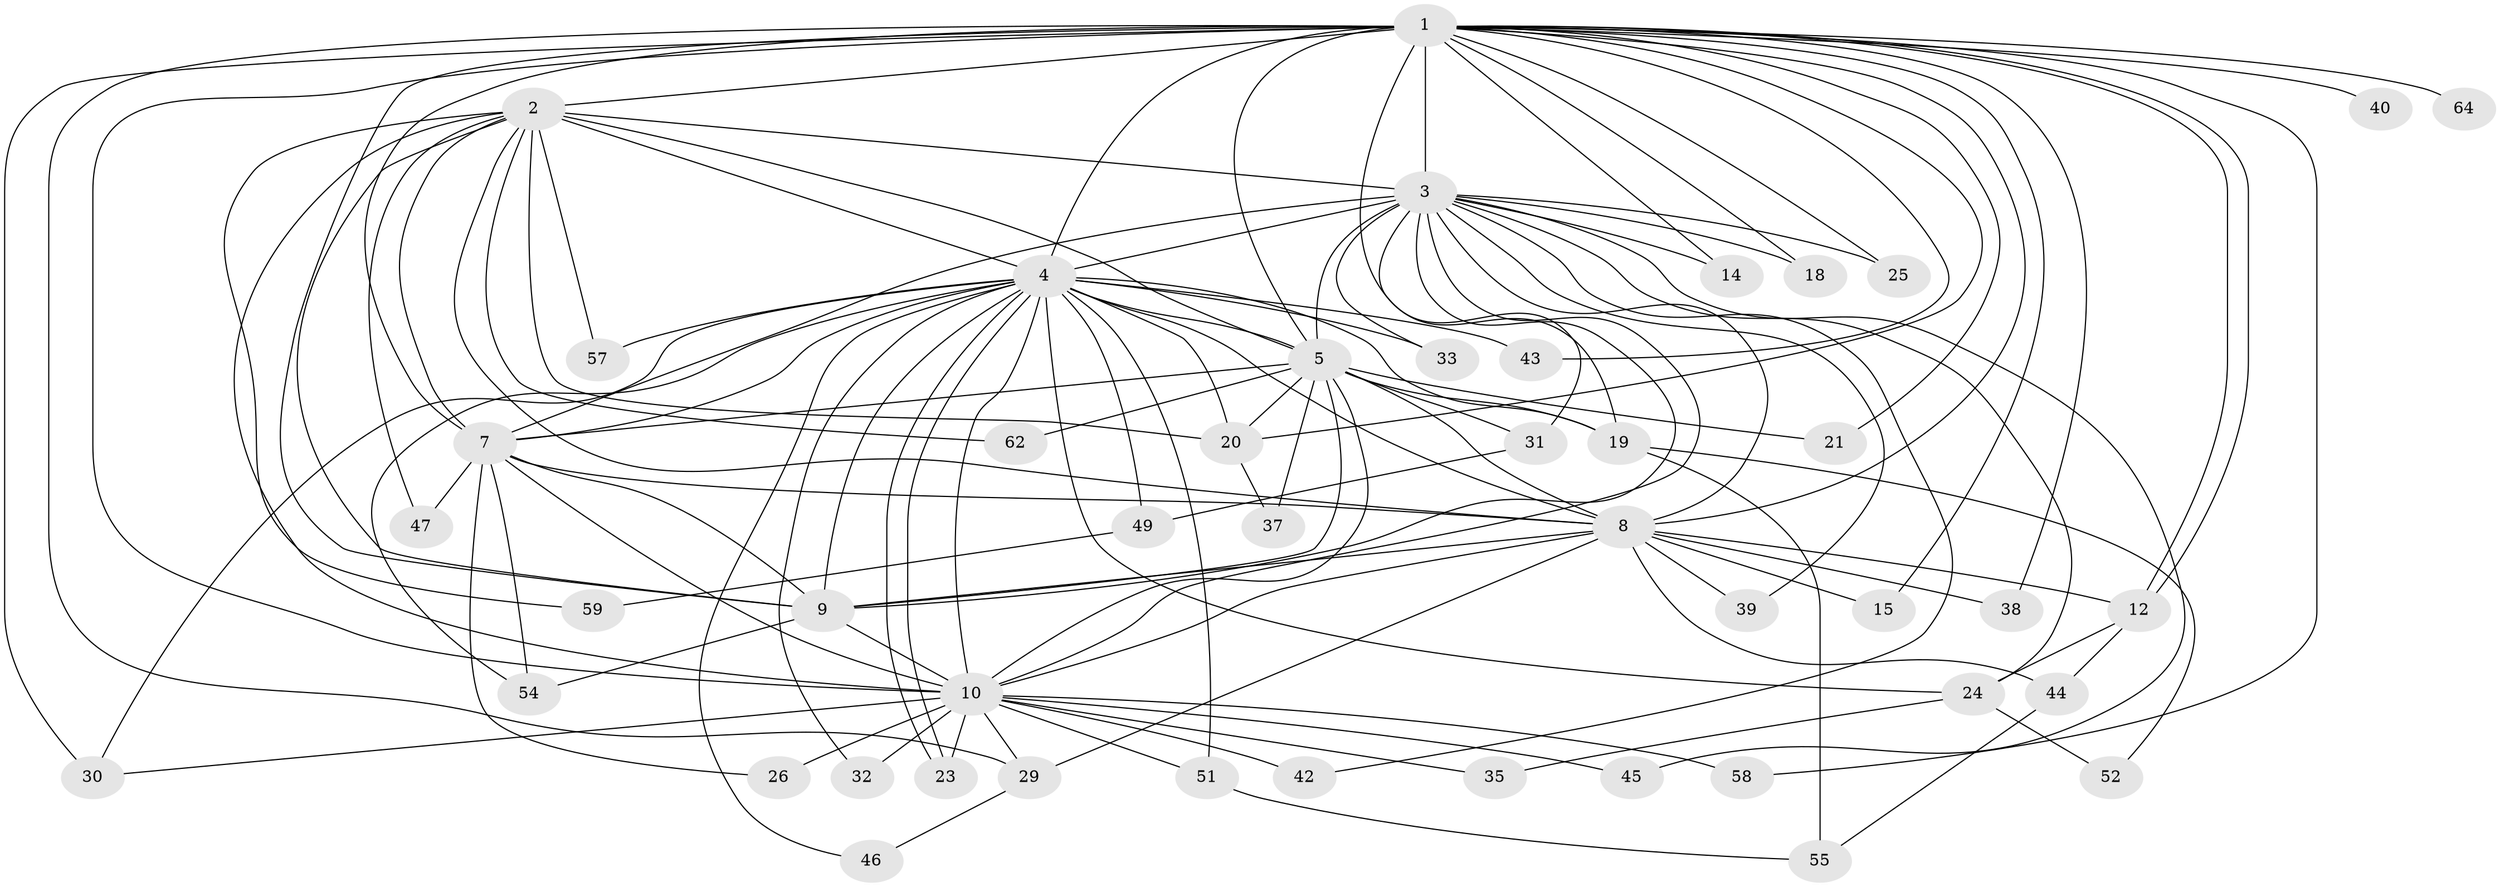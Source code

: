 // Generated by graph-tools (version 1.1) at 2025/51/02/27/25 19:51:47]
// undirected, 46 vertices, 118 edges
graph export_dot {
graph [start="1"]
  node [color=gray90,style=filled];
  1 [super="+6"];
  2 [super="+27"];
  3 [super="+16"];
  4 [super="+48"];
  5 [super="+61"];
  7 [super="+11"];
  8 [super="+13"];
  9;
  10 [super="+34"];
  12 [super="+17"];
  14;
  15 [super="+56"];
  18;
  19 [super="+28"];
  20 [super="+22"];
  21;
  23 [super="+53"];
  24 [super="+41"];
  25;
  26;
  29 [super="+50"];
  30 [super="+36"];
  31;
  32;
  33;
  35;
  37;
  38;
  39;
  40;
  42;
  43;
  44;
  45;
  46;
  47;
  49;
  51;
  52;
  54 [super="+60"];
  55 [super="+63"];
  57;
  58;
  59;
  62;
  64;
  1 -- 2 [weight=2];
  1 -- 3 [weight=2];
  1 -- 4 [weight=2];
  1 -- 5 [weight=2];
  1 -- 7 [weight=2];
  1 -- 8 [weight=2];
  1 -- 9 [weight=2];
  1 -- 10 [weight=3];
  1 -- 12;
  1 -- 12;
  1 -- 14;
  1 -- 15 [weight=2];
  1 -- 19;
  1 -- 20;
  1 -- 30;
  1 -- 38;
  1 -- 64;
  1 -- 18;
  1 -- 21;
  1 -- 25;
  1 -- 29;
  1 -- 40;
  1 -- 43;
  1 -- 58;
  2 -- 3 [weight=2];
  2 -- 4;
  2 -- 5;
  2 -- 7;
  2 -- 8;
  2 -- 9;
  2 -- 10;
  2 -- 20;
  2 -- 47;
  2 -- 57;
  2 -- 59;
  2 -- 62;
  3 -- 4 [weight=2];
  3 -- 5;
  3 -- 7;
  3 -- 8;
  3 -- 9;
  3 -- 10;
  3 -- 14;
  3 -- 18;
  3 -- 24;
  3 -- 25;
  3 -- 31;
  3 -- 33;
  3 -- 39;
  3 -- 42;
  3 -- 45;
  4 -- 5;
  4 -- 7;
  4 -- 8 [weight=2];
  4 -- 9;
  4 -- 10;
  4 -- 23;
  4 -- 23;
  4 -- 24;
  4 -- 32;
  4 -- 33;
  4 -- 43;
  4 -- 46;
  4 -- 51;
  4 -- 57;
  4 -- 49;
  4 -- 20;
  4 -- 54;
  4 -- 19;
  4 -- 30;
  5 -- 7;
  5 -- 8;
  5 -- 9;
  5 -- 10;
  5 -- 19;
  5 -- 21;
  5 -- 31;
  5 -- 37;
  5 -- 62;
  5 -- 20;
  7 -- 8;
  7 -- 9;
  7 -- 10;
  7 -- 26;
  7 -- 47;
  7 -- 54;
  8 -- 9;
  8 -- 10;
  8 -- 15;
  8 -- 38;
  8 -- 39;
  8 -- 44;
  8 -- 29;
  8 -- 12;
  9 -- 10;
  9 -- 54;
  10 -- 26;
  10 -- 30;
  10 -- 32;
  10 -- 35;
  10 -- 42;
  10 -- 45;
  10 -- 51;
  10 -- 58;
  10 -- 29;
  10 -- 23;
  12 -- 44;
  12 -- 24;
  19 -- 52;
  19 -- 55;
  20 -- 37;
  24 -- 35;
  24 -- 52;
  29 -- 46;
  31 -- 49;
  44 -- 55;
  49 -- 59;
  51 -- 55;
}
